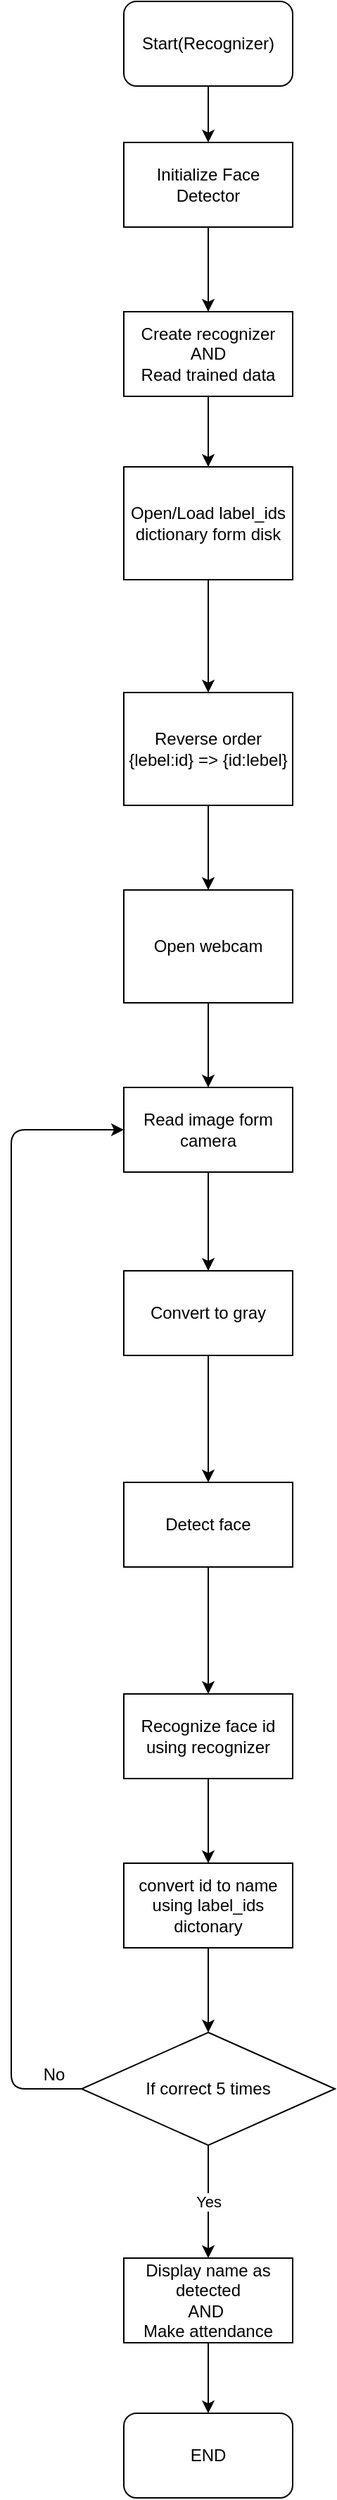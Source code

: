<mxfile version="13.6.3" type="github">
  <diagram id="jJTg-65ZTCTfqy66i8AP" name="Page-1">
    <mxGraphModel dx="742" dy="508" grid="1" gridSize="10" guides="1" tooltips="1" connect="1" arrows="1" fold="1" page="1" pageScale="1" pageWidth="850" pageHeight="1100" math="0" shadow="0">
      <root>
        <mxCell id="0" />
        <mxCell id="1" parent="0" />
        <mxCell id="sS1diXo8vZ87NtzZJMUr-3" value="" style="edgeStyle=orthogonalEdgeStyle;rounded=0;orthogonalLoop=1;jettySize=auto;html=1;" edge="1" parent="1" source="sS1diXo8vZ87NtzZJMUr-1" target="sS1diXo8vZ87NtzZJMUr-2">
          <mxGeometry relative="1" as="geometry" />
        </mxCell>
        <mxCell id="sS1diXo8vZ87NtzZJMUr-1" value="Start(Recognizer)" style="rounded=1;whiteSpace=wrap;html=1;" vertex="1" parent="1">
          <mxGeometry x="320" y="40" width="120" height="60" as="geometry" />
        </mxCell>
        <mxCell id="sS1diXo8vZ87NtzZJMUr-5" value="" style="edgeStyle=orthogonalEdgeStyle;rounded=0;orthogonalLoop=1;jettySize=auto;html=1;" edge="1" parent="1" source="sS1diXo8vZ87NtzZJMUr-2" target="sS1diXo8vZ87NtzZJMUr-4">
          <mxGeometry relative="1" as="geometry" />
        </mxCell>
        <mxCell id="sS1diXo8vZ87NtzZJMUr-2" value="Initialize Face Detector" style="rounded=0;whiteSpace=wrap;html=1;" vertex="1" parent="1">
          <mxGeometry x="320" y="140" width="120" height="60" as="geometry" />
        </mxCell>
        <mxCell id="sS1diXo8vZ87NtzZJMUr-7" value="" style="edgeStyle=orthogonalEdgeStyle;rounded=0;orthogonalLoop=1;jettySize=auto;html=1;" edge="1" parent="1" source="sS1diXo8vZ87NtzZJMUr-4">
          <mxGeometry relative="1" as="geometry">
            <mxPoint x="380" y="370" as="targetPoint" />
          </mxGeometry>
        </mxCell>
        <mxCell id="sS1diXo8vZ87NtzZJMUr-4" value="Create recognizer&lt;br&gt;AND&lt;br&gt;Read trained data" style="rounded=0;whiteSpace=wrap;html=1;" vertex="1" parent="1">
          <mxGeometry x="320" y="260" width="120" height="60" as="geometry" />
        </mxCell>
        <mxCell id="sS1diXo8vZ87NtzZJMUr-10" value="" style="edgeStyle=orthogonalEdgeStyle;rounded=0;orthogonalLoop=1;jettySize=auto;html=1;" edge="1" parent="1" source="sS1diXo8vZ87NtzZJMUr-8" target="sS1diXo8vZ87NtzZJMUr-9">
          <mxGeometry relative="1" as="geometry" />
        </mxCell>
        <mxCell id="sS1diXo8vZ87NtzZJMUr-8" value="Open/Load label_ids dictionary form disk" style="rounded=0;whiteSpace=wrap;html=1;" vertex="1" parent="1">
          <mxGeometry x="320" y="370" width="120" height="80" as="geometry" />
        </mxCell>
        <mxCell id="sS1diXo8vZ87NtzZJMUr-12" value="" style="edgeStyle=orthogonalEdgeStyle;rounded=0;orthogonalLoop=1;jettySize=auto;html=1;" edge="1" parent="1" source="sS1diXo8vZ87NtzZJMUr-9" target="sS1diXo8vZ87NtzZJMUr-11">
          <mxGeometry relative="1" as="geometry" />
        </mxCell>
        <mxCell id="sS1diXo8vZ87NtzZJMUr-9" value="Reverse order&lt;br&gt;{lebel:id} =&amp;gt; {id:lebel}" style="rounded=0;whiteSpace=wrap;html=1;" vertex="1" parent="1">
          <mxGeometry x="320" y="530" width="120" height="80" as="geometry" />
        </mxCell>
        <mxCell id="sS1diXo8vZ87NtzZJMUr-14" value="" style="edgeStyle=orthogonalEdgeStyle;rounded=0;orthogonalLoop=1;jettySize=auto;html=1;entryX=0.5;entryY=0;entryDx=0;entryDy=0;" edge="1" parent="1" source="sS1diXo8vZ87NtzZJMUr-11" target="sS1diXo8vZ87NtzZJMUr-15">
          <mxGeometry relative="1" as="geometry">
            <mxPoint x="380" y="800" as="targetPoint" />
          </mxGeometry>
        </mxCell>
        <mxCell id="sS1diXo8vZ87NtzZJMUr-11" value="Open webcam" style="rounded=0;whiteSpace=wrap;html=1;" vertex="1" parent="1">
          <mxGeometry x="320" y="670" width="120" height="80" as="geometry" />
        </mxCell>
        <mxCell id="sS1diXo8vZ87NtzZJMUr-18" value="" style="edgeStyle=orthogonalEdgeStyle;rounded=0;orthogonalLoop=1;jettySize=auto;html=1;" edge="1" parent="1" source="sS1diXo8vZ87NtzZJMUr-15" target="sS1diXo8vZ87NtzZJMUr-17">
          <mxGeometry relative="1" as="geometry" />
        </mxCell>
        <mxCell id="sS1diXo8vZ87NtzZJMUr-15" value="Read image form camera" style="whiteSpace=wrap;html=1;" vertex="1" parent="1">
          <mxGeometry x="320" y="810" width="120" height="60" as="geometry" />
        </mxCell>
        <mxCell id="sS1diXo8vZ87NtzZJMUr-20" value="" style="edgeStyle=orthogonalEdgeStyle;rounded=0;orthogonalLoop=1;jettySize=auto;html=1;" edge="1" parent="1" source="sS1diXo8vZ87NtzZJMUr-17" target="sS1diXo8vZ87NtzZJMUr-19">
          <mxGeometry relative="1" as="geometry" />
        </mxCell>
        <mxCell id="sS1diXo8vZ87NtzZJMUr-17" value="Convert to gray" style="whiteSpace=wrap;html=1;" vertex="1" parent="1">
          <mxGeometry x="320" y="940" width="120" height="60" as="geometry" />
        </mxCell>
        <mxCell id="sS1diXo8vZ87NtzZJMUr-22" value="" style="edgeStyle=orthogonalEdgeStyle;rounded=0;orthogonalLoop=1;jettySize=auto;html=1;" edge="1" parent="1" source="sS1diXo8vZ87NtzZJMUr-19" target="sS1diXo8vZ87NtzZJMUr-21">
          <mxGeometry relative="1" as="geometry" />
        </mxCell>
        <mxCell id="sS1diXo8vZ87NtzZJMUr-19" value="Detect face" style="whiteSpace=wrap;html=1;" vertex="1" parent="1">
          <mxGeometry x="320" y="1090" width="120" height="60" as="geometry" />
        </mxCell>
        <mxCell id="sS1diXo8vZ87NtzZJMUr-26" value="" style="edgeStyle=orthogonalEdgeStyle;rounded=0;orthogonalLoop=1;jettySize=auto;html=1;entryX=0.5;entryY=0;entryDx=0;entryDy=0;" edge="1" parent="1" source="sS1diXo8vZ87NtzZJMUr-21" target="sS1diXo8vZ87NtzZJMUr-37">
          <mxGeometry relative="1" as="geometry">
            <mxPoint x="380" y="1450" as="targetPoint" />
          </mxGeometry>
        </mxCell>
        <mxCell id="sS1diXo8vZ87NtzZJMUr-21" value="Recognize face id using recognizer" style="whiteSpace=wrap;html=1;" vertex="1" parent="1">
          <mxGeometry x="320" y="1240" width="120" height="60" as="geometry" />
        </mxCell>
        <mxCell id="sS1diXo8vZ87NtzZJMUr-25" value="If correct 5 times" style="rhombus;whiteSpace=wrap;html=1;" vertex="1" parent="1">
          <mxGeometry x="290" y="1480" width="180" height="80" as="geometry" />
        </mxCell>
        <mxCell id="sS1diXo8vZ87NtzZJMUr-41" value="" style="edgeStyle=orthogonalEdgeStyle;rounded=0;orthogonalLoop=1;jettySize=auto;html=1;" edge="1" parent="1" source="sS1diXo8vZ87NtzZJMUr-27" target="sS1diXo8vZ87NtzZJMUr-40">
          <mxGeometry relative="1" as="geometry" />
        </mxCell>
        <mxCell id="sS1diXo8vZ87NtzZJMUr-27" value="Display name as detected&lt;br&gt;AND&amp;nbsp;&lt;br&gt;Make attendance" style="whiteSpace=wrap;html=1;" vertex="1" parent="1">
          <mxGeometry x="320" y="1640" width="120" height="60" as="geometry" />
        </mxCell>
        <mxCell id="sS1diXo8vZ87NtzZJMUr-29" value="" style="endArrow=classic;html=1;exitX=0.5;exitY=1;exitDx=0;exitDy=0;entryX=0.5;entryY=0;entryDx=0;entryDy=0;" edge="1" parent="1" source="sS1diXo8vZ87NtzZJMUr-25" target="sS1diXo8vZ87NtzZJMUr-27">
          <mxGeometry relative="1" as="geometry">
            <mxPoint x="330" y="1580" as="sourcePoint" />
            <mxPoint x="430" y="1580" as="targetPoint" />
          </mxGeometry>
        </mxCell>
        <mxCell id="sS1diXo8vZ87NtzZJMUr-30" value="Yes" style="edgeLabel;resizable=0;html=1;align=center;verticalAlign=middle;" connectable="0" vertex="1" parent="sS1diXo8vZ87NtzZJMUr-29">
          <mxGeometry relative="1" as="geometry" />
        </mxCell>
        <mxCell id="sS1diXo8vZ87NtzZJMUr-32" value="" style="endArrow=classic;html=1;exitX=0;exitY=0.5;exitDx=0;exitDy=0;entryX=0;entryY=0.5;entryDx=0;entryDy=0;" edge="1" parent="1" source="sS1diXo8vZ87NtzZJMUr-25" target="sS1diXo8vZ87NtzZJMUr-15">
          <mxGeometry width="50" height="50" relative="1" as="geometry">
            <mxPoint x="360" y="1430" as="sourcePoint" />
            <mxPoint x="240" y="960" as="targetPoint" />
            <Array as="points">
              <mxPoint x="240" y="1520" />
              <mxPoint x="240" y="840" />
            </Array>
          </mxGeometry>
        </mxCell>
        <mxCell id="sS1diXo8vZ87NtzZJMUr-34" value="No" style="text;html=1;align=center;verticalAlign=middle;resizable=0;points=[];autosize=1;" vertex="1" parent="1">
          <mxGeometry x="255" y="1500" width="30" height="20" as="geometry" />
        </mxCell>
        <mxCell id="sS1diXo8vZ87NtzZJMUr-38" value="" style="edgeStyle=orthogonalEdgeStyle;rounded=0;orthogonalLoop=1;jettySize=auto;html=1;" edge="1" parent="1" source="sS1diXo8vZ87NtzZJMUr-37" target="sS1diXo8vZ87NtzZJMUr-25">
          <mxGeometry relative="1" as="geometry" />
        </mxCell>
        <mxCell id="sS1diXo8vZ87NtzZJMUr-37" value="convert id to name using label_ids dictonary" style="rounded=0;whiteSpace=wrap;html=1;" vertex="1" parent="1">
          <mxGeometry x="320" y="1360" width="120" height="60" as="geometry" />
        </mxCell>
        <mxCell id="sS1diXo8vZ87NtzZJMUr-40" value="END" style="rounded=1;whiteSpace=wrap;html=1;" vertex="1" parent="1">
          <mxGeometry x="320" y="1750" width="120" height="60" as="geometry" />
        </mxCell>
      </root>
    </mxGraphModel>
  </diagram>
</mxfile>
